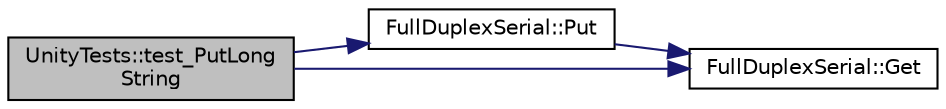 digraph "UnityTests::test_PutLongString"
{
  edge [fontname="Helvetica",fontsize="10",labelfontname="Helvetica",labelfontsize="10"];
  node [fontname="Helvetica",fontsize="10",shape=record];
  rankdir="LR";
  Node1 [label="UnityTests::test_PutLong\lString",height=0.2,width=0.4,color="black", fillcolor="grey75", style="filled" fontcolor="black"];
  Node1 -> Node2 [color="midnightblue",fontsize="10",style="solid",fontname="Helvetica"];
  Node2 [label="FullDuplexSerial::Put",height=0.2,width=0.4,color="black", fillcolor="white", style="filled",URL="$classFullDuplexSerial.html#a237943408075076f2c62bad8e67f5c20",tooltip="Transmit a byte of data."];
  Node2 -> Node3 [color="midnightblue",fontsize="10",style="solid",fontname="Helvetica"];
  Node3 [label="FullDuplexSerial::Get",height=0.2,width=0.4,color="black", fillcolor="white", style="filled",URL="$classFullDuplexSerial.html#afba8572923b14acd2867bc76f275d4fe",tooltip="Receive a byte of data."];
  Node1 -> Node3 [color="midnightblue",fontsize="10",style="solid",fontname="Helvetica"];
}
